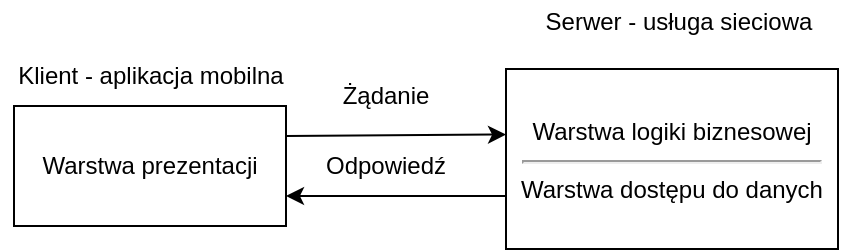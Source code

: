 <mxfile version="10.6.8" type="github"><diagram id="q1GGoeQNBzimb0IgVQ0G" name="Strona-1"><mxGraphModel dx="664" dy="364" grid="0" gridSize="10" guides="1" tooltips="1" connect="1" arrows="1" fold="1" page="1" pageScale="1" pageWidth="1169" pageHeight="827" math="0" shadow="0"><root><mxCell id="0"/><mxCell id="1" parent="0"/><mxCell id="adp39N50nEt2EIgpPgWp-1" value="Warstwa prezentacji" style="rounded=0;whiteSpace=wrap;html=1;" parent="1" vertex="1"><mxGeometry x="224" y="295" width="136" height="60" as="geometry"/></mxCell><mxCell id="adp39N50nEt2EIgpPgWp-2" value="Warstwa logiki biznesowej&lt;hr&gt;Warstwa dostępu do danych" style="rounded=0;whiteSpace=wrap;html=1;" parent="1" vertex="1"><mxGeometry x="470" y="276.5" width="166" height="90" as="geometry"/></mxCell><mxCell id="adp39N50nEt2EIgpPgWp-3" value="Klient - aplikacja mobilna" style="text;html=1;strokeColor=none;fillColor=none;align=center;verticalAlign=middle;whiteSpace=wrap;rounded=0;" parent="1" vertex="1"><mxGeometry x="217.5" y="270" width="149" height="20" as="geometry"/></mxCell><mxCell id="adp39N50nEt2EIgpPgWp-4" value="Serwer - usługa sieciowa" style="text;html=1;strokeColor=none;fillColor=none;align=center;verticalAlign=middle;whiteSpace=wrap;rounded=0;" parent="1" vertex="1"><mxGeometry x="484" y="242.5" width="145" height="20" as="geometry"/></mxCell><mxCell id="adp39N50nEt2EIgpPgWp-6" value="" style="endArrow=classic;html=1;entryX=0;entryY=0.364;entryDx=0;entryDy=0;entryPerimeter=0;" parent="1" target="adp39N50nEt2EIgpPgWp-2" edge="1"><mxGeometry width="50" height="50" relative="1" as="geometry"><mxPoint x="360" y="310" as="sourcePoint"/><mxPoint x="440" y="310" as="targetPoint"/></mxGeometry></mxCell><mxCell id="adp39N50nEt2EIgpPgWp-11" value="" style="endArrow=classic;html=1;entryX=1;entryY=0.75;entryDx=0;entryDy=0;" parent="1" target="adp39N50nEt2EIgpPgWp-1" edge="1"><mxGeometry width="50" height="50" relative="1" as="geometry"><mxPoint x="470" y="340" as="sourcePoint"/><mxPoint x="390" y="340" as="targetPoint"/></mxGeometry></mxCell><mxCell id="adp39N50nEt2EIgpPgWp-12" value="Żądanie" style="text;html=1;strokeColor=none;fillColor=none;align=center;verticalAlign=middle;whiteSpace=wrap;rounded=0;" parent="1" vertex="1"><mxGeometry x="390" y="280" width="40" height="20" as="geometry"/></mxCell><mxCell id="adp39N50nEt2EIgpPgWp-14" value="Odpowiedź" style="text;html=1;strokeColor=none;fillColor=none;align=center;verticalAlign=middle;whiteSpace=wrap;rounded=0;" parent="1" vertex="1"><mxGeometry x="390" y="315" width="40" height="20" as="geometry"/></mxCell></root></mxGraphModel></diagram></mxfile>